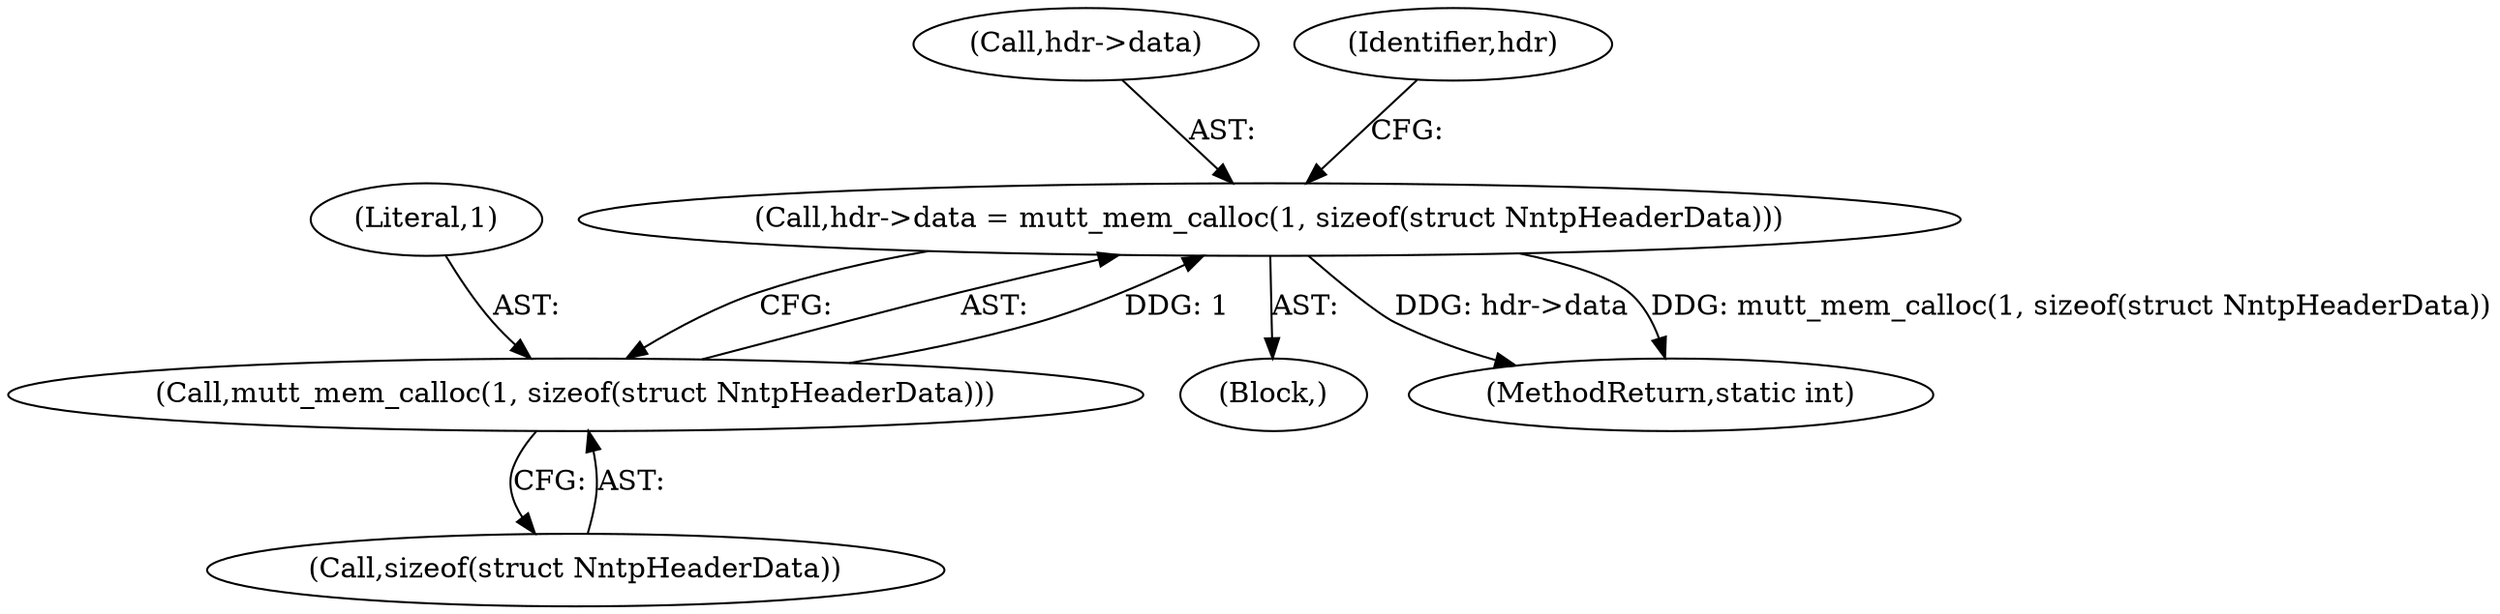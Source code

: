 digraph "0_neomutt_9e927affe3a021175f354af5fa01d22657c20585@API" {
"1000675" [label="(Call,hdr->data = mutt_mem_calloc(1, sizeof(struct NntpHeaderData)))"];
"1000679" [label="(Call,mutt_mem_calloc(1, sizeof(struct NntpHeaderData)))"];
"1000675" [label="(Call,hdr->data = mutt_mem_calloc(1, sizeof(struct NntpHeaderData)))"];
"1000681" [label="(Call,sizeof(struct NntpHeaderData))"];
"1000676" [label="(Call,hdr->data)"];
"1000686" [label="(Identifier,hdr)"];
"1000392" [label="(Block,)"];
"1000680" [label="(Literal,1)"];
"1000679" [label="(Call,mutt_mem_calloc(1, sizeof(struct NntpHeaderData)))"];
"1000824" [label="(MethodReturn,static int)"];
"1000675" -> "1000392"  [label="AST: "];
"1000675" -> "1000679"  [label="CFG: "];
"1000676" -> "1000675"  [label="AST: "];
"1000679" -> "1000675"  [label="AST: "];
"1000686" -> "1000675"  [label="CFG: "];
"1000675" -> "1000824"  [label="DDG: hdr->data"];
"1000675" -> "1000824"  [label="DDG: mutt_mem_calloc(1, sizeof(struct NntpHeaderData))"];
"1000679" -> "1000675"  [label="DDG: 1"];
"1000679" -> "1000681"  [label="CFG: "];
"1000680" -> "1000679"  [label="AST: "];
"1000681" -> "1000679"  [label="AST: "];
}
